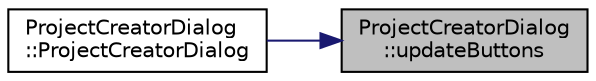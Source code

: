 digraph "ProjectCreatorDialog::updateButtons"
{
 // LATEX_PDF_SIZE
  edge [fontname="Helvetica",fontsize="10",labelfontname="Helvetica",labelfontsize="10"];
  node [fontname="Helvetica",fontsize="10",shape=record];
  rankdir="RL";
  Node1 [label="ProjectCreatorDialog\l::updateButtons",height=0.2,width=0.4,color="black", fillcolor="grey75", style="filled", fontcolor="black",tooltip=" "];
  Node1 -> Node2 [dir="back",color="midnightblue",fontsize="10",style="solid",fontname="Helvetica"];
  Node2 [label="ProjectCreatorDialog\l::ProjectCreatorDialog",height=0.2,width=0.4,color="black", fillcolor="white", style="filled",URL="$class_project_creator_dialog.html#ac8c298a347d543f3003b6613a7396580",tooltip=" "];
}
